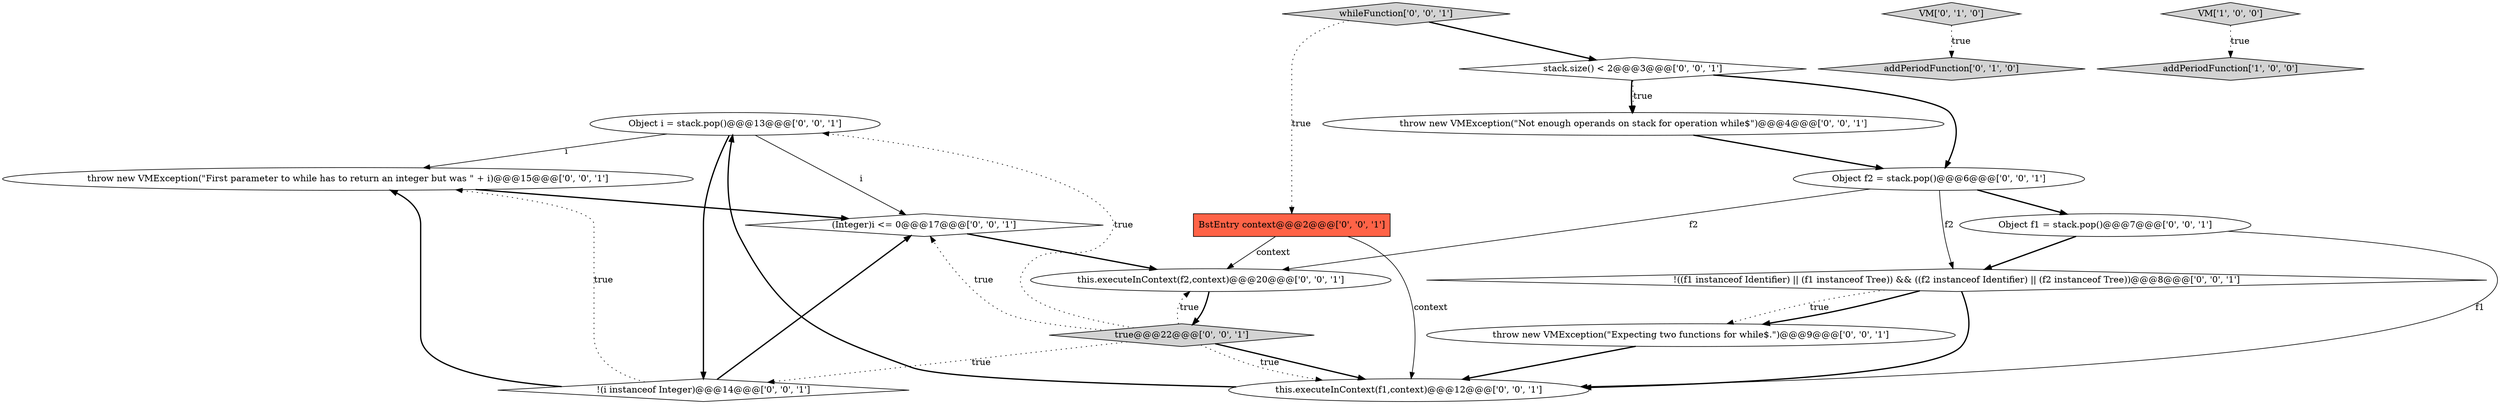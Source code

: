 digraph {
15 [style = filled, label = "Object i = stack.pop()@@@13@@@['0', '0', '1']", fillcolor = white, shape = ellipse image = "AAA0AAABBB3BBB"];
2 [style = filled, label = "VM['0', '1', '0']", fillcolor = lightgray, shape = diamond image = "AAA0AAABBB2BBB"];
16 [style = filled, label = "throw new VMException(\"First parameter to while has to return an integer but was \" + i)@@@15@@@['0', '0', '1']", fillcolor = white, shape = ellipse image = "AAA0AAABBB3BBB"];
17 [style = filled, label = "(Integer)i <= 0@@@17@@@['0', '0', '1']", fillcolor = white, shape = diamond image = "AAA0AAABBB3BBB"];
1 [style = filled, label = "addPeriodFunction['1', '0', '0']", fillcolor = lightgray, shape = diamond image = "AAA0AAABBB1BBB"];
12 [style = filled, label = "!(i instanceof Integer)@@@14@@@['0', '0', '1']", fillcolor = white, shape = diamond image = "AAA0AAABBB3BBB"];
7 [style = filled, label = "throw new VMException(\"Not enough operands on stack for operation while$\")@@@4@@@['0', '0', '1']", fillcolor = white, shape = ellipse image = "AAA0AAABBB3BBB"];
9 [style = filled, label = "BstEntry context@@@2@@@['0', '0', '1']", fillcolor = tomato, shape = box image = "AAA0AAABBB3BBB"];
8 [style = filled, label = "stack.size() < 2@@@3@@@['0', '0', '1']", fillcolor = white, shape = diamond image = "AAA0AAABBB3BBB"];
3 [style = filled, label = "addPeriodFunction['0', '1', '0']", fillcolor = lightgray, shape = diamond image = "AAA0AAABBB2BBB"];
11 [style = filled, label = "true@@@22@@@['0', '0', '1']", fillcolor = lightgray, shape = diamond image = "AAA0AAABBB3BBB"];
4 [style = filled, label = "Object f2 = stack.pop()@@@6@@@['0', '0', '1']", fillcolor = white, shape = ellipse image = "AAA0AAABBB3BBB"];
13 [style = filled, label = "!((f1 instanceof Identifier) || (f1 instanceof Tree)) && ((f2 instanceof Identifier) || (f2 instanceof Tree))@@@8@@@['0', '0', '1']", fillcolor = white, shape = diamond image = "AAA0AAABBB3BBB"];
18 [style = filled, label = "Object f1 = stack.pop()@@@7@@@['0', '0', '1']", fillcolor = white, shape = ellipse image = "AAA0AAABBB3BBB"];
14 [style = filled, label = "this.executeInContext(f1,context)@@@12@@@['0', '0', '1']", fillcolor = white, shape = ellipse image = "AAA0AAABBB3BBB"];
6 [style = filled, label = "throw new VMException(\"Expecting two functions for while$.\")@@@9@@@['0', '0', '1']", fillcolor = white, shape = ellipse image = "AAA0AAABBB3BBB"];
0 [style = filled, label = "VM['1', '0', '0']", fillcolor = lightgray, shape = diamond image = "AAA0AAABBB1BBB"];
10 [style = filled, label = "whileFunction['0', '0', '1']", fillcolor = lightgray, shape = diamond image = "AAA0AAABBB3BBB"];
5 [style = filled, label = "this.executeInContext(f2,context)@@@20@@@['0', '0', '1']", fillcolor = white, shape = ellipse image = "AAA0AAABBB3BBB"];
15->17 [style = solid, label="i"];
13->6 [style = dotted, label="true"];
0->1 [style = dotted, label="true"];
2->3 [style = dotted, label="true"];
8->4 [style = bold, label=""];
11->12 [style = dotted, label="true"];
12->16 [style = dotted, label="true"];
15->12 [style = bold, label=""];
4->5 [style = solid, label="f2"];
13->6 [style = bold, label=""];
18->13 [style = bold, label=""];
10->8 [style = bold, label=""];
8->7 [style = dotted, label="true"];
11->17 [style = dotted, label="true"];
4->13 [style = solid, label="f2"];
11->14 [style = bold, label=""];
12->16 [style = bold, label=""];
9->14 [style = solid, label="context"];
12->17 [style = bold, label=""];
6->14 [style = bold, label=""];
11->14 [style = dotted, label="true"];
5->11 [style = bold, label=""];
7->4 [style = bold, label=""];
18->14 [style = solid, label="f1"];
9->5 [style = solid, label="context"];
11->15 [style = dotted, label="true"];
8->7 [style = bold, label=""];
16->17 [style = bold, label=""];
13->14 [style = bold, label=""];
15->16 [style = solid, label="i"];
14->15 [style = bold, label=""];
10->9 [style = dotted, label="true"];
17->5 [style = bold, label=""];
4->18 [style = bold, label=""];
11->5 [style = dotted, label="true"];
}
